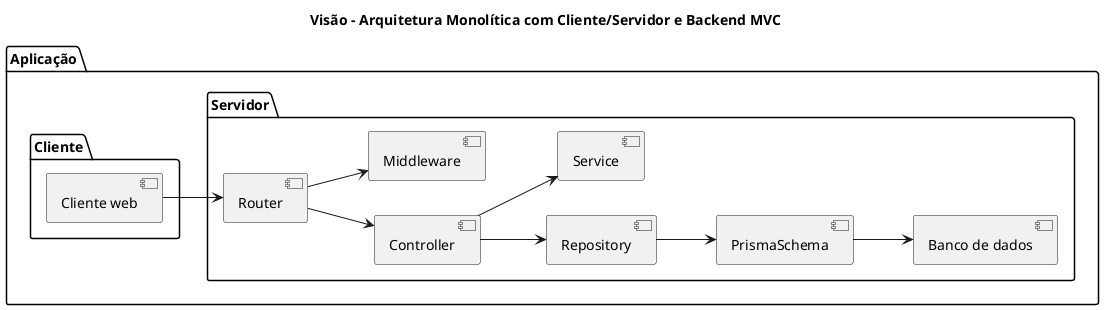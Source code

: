 @startuml
title Visão - Arquitetura Monolítica com Cliente/Servidor e Backend MVC

package "Aplicação" {
  left to right direction

  package "Cliente" {
    [Cliente web] as web
  }

  package "Servidor" {
    [Router] as r
    [Controller] as c
    [Repository] as rp
    [Service] as s
    [Middleware] as md
    [PrismaSchema] as ps
    [Banco de dados] as db
  }

  web --> r
  r --> c
  c --> rp
  c --> s
  r --> md
  rp --> ps
  ps --> db
}
@enduml